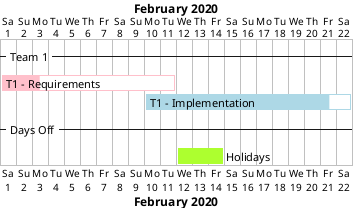 @startgantt

Project starts 2020-02-01

-- Team 1 --
[T1 - Requirements] as [T1R] lasts 1 week and 4 days and is 22% complete
[T1 - Implementation] as [T1I] starts 2020-02-10 and ends 2020-02-22

[T1R] is colored in pink
[T1I] is colored in lightblue
[T1I] is 90% completed

-- Days Off --
[Holidays] starts 2020-02-12 and ends 2020-02-14
[Holidays] is colored in GreenYellow

@endgantt